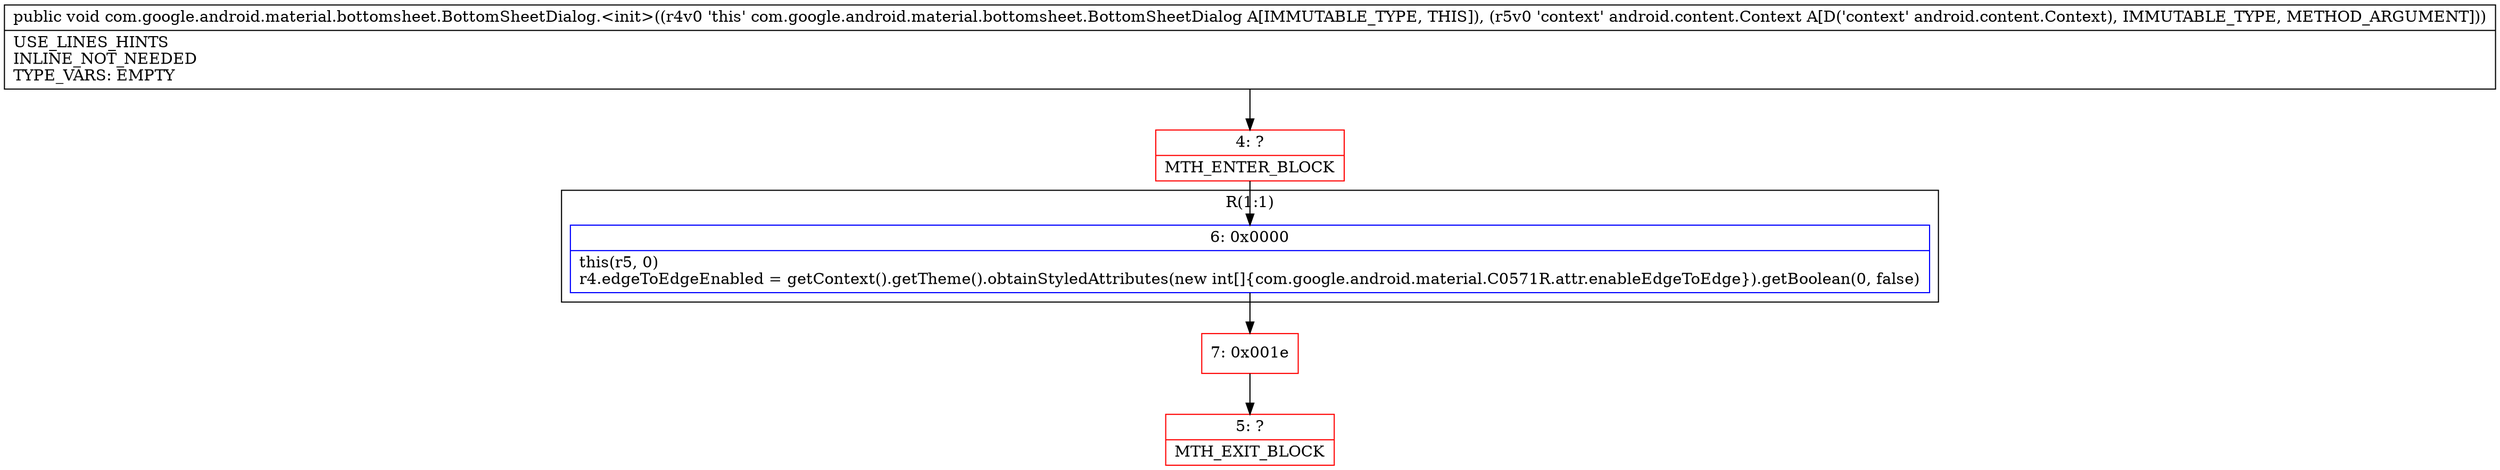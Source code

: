 digraph "CFG forcom.google.android.material.bottomsheet.BottomSheetDialog.\<init\>(Landroid\/content\/Context;)V" {
subgraph cluster_Region_50748080 {
label = "R(1:1)";
node [shape=record,color=blue];
Node_6 [shape=record,label="{6\:\ 0x0000|this(r5, 0)\lr4.edgeToEdgeEnabled = getContext().getTheme().obtainStyledAttributes(new int[]\{com.google.android.material.C0571R.attr.enableEdgeToEdge\}).getBoolean(0, false)\l}"];
}
Node_4 [shape=record,color=red,label="{4\:\ ?|MTH_ENTER_BLOCK\l}"];
Node_7 [shape=record,color=red,label="{7\:\ 0x001e}"];
Node_5 [shape=record,color=red,label="{5\:\ ?|MTH_EXIT_BLOCK\l}"];
MethodNode[shape=record,label="{public void com.google.android.material.bottomsheet.BottomSheetDialog.\<init\>((r4v0 'this' com.google.android.material.bottomsheet.BottomSheetDialog A[IMMUTABLE_TYPE, THIS]), (r5v0 'context' android.content.Context A[D('context' android.content.Context), IMMUTABLE_TYPE, METHOD_ARGUMENT]))  | USE_LINES_HINTS\lINLINE_NOT_NEEDED\lTYPE_VARS: EMPTY\l}"];
MethodNode -> Node_4;Node_6 -> Node_7;
Node_4 -> Node_6;
Node_7 -> Node_5;
}

